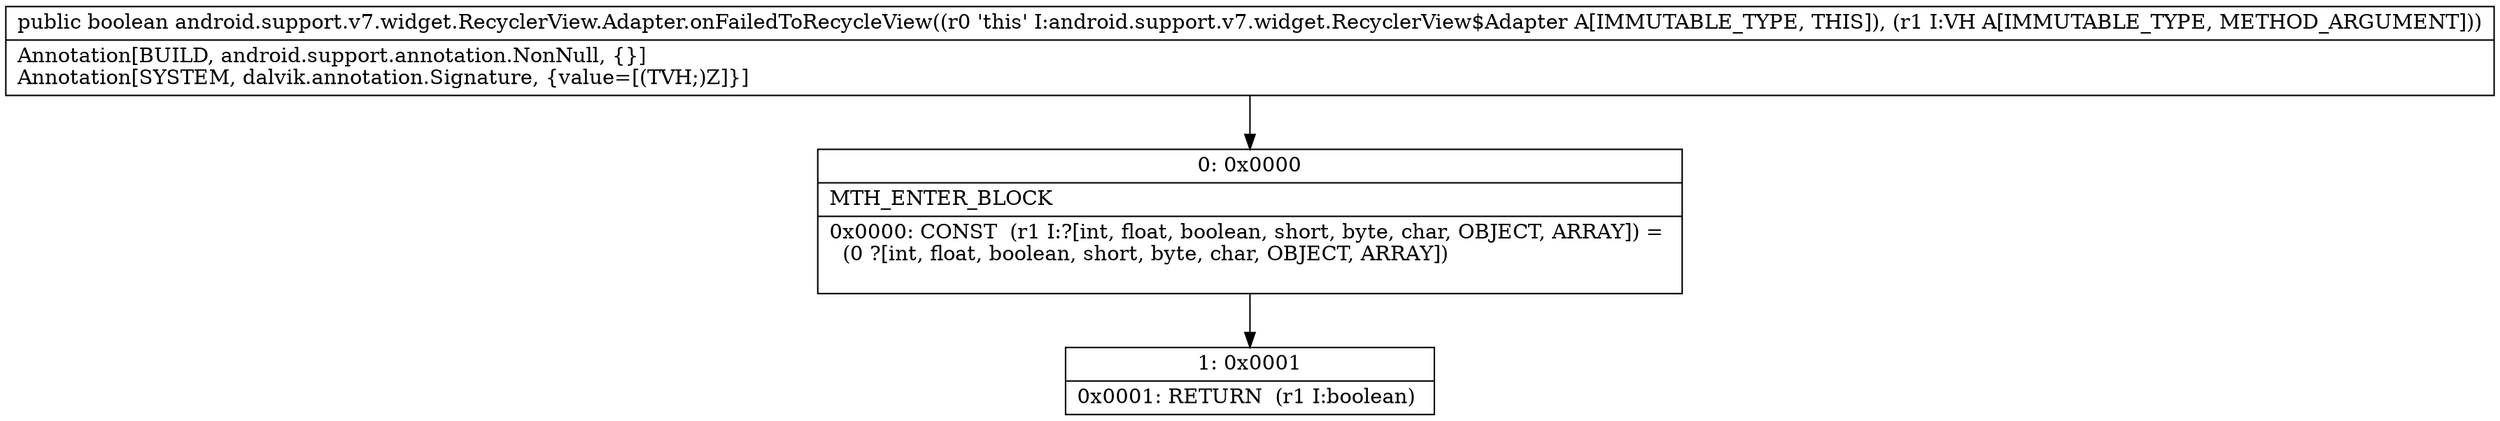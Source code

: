 digraph "CFG forandroid.support.v7.widget.RecyclerView.Adapter.onFailedToRecycleView(Landroid\/support\/v7\/widget\/RecyclerView$ViewHolder;)Z" {
Node_0 [shape=record,label="{0\:\ 0x0000|MTH_ENTER_BLOCK\l|0x0000: CONST  (r1 I:?[int, float, boolean, short, byte, char, OBJECT, ARRAY]) = \l  (0 ?[int, float, boolean, short, byte, char, OBJECT, ARRAY])\l \l}"];
Node_1 [shape=record,label="{1\:\ 0x0001|0x0001: RETURN  (r1 I:boolean) \l}"];
MethodNode[shape=record,label="{public boolean android.support.v7.widget.RecyclerView.Adapter.onFailedToRecycleView((r0 'this' I:android.support.v7.widget.RecyclerView$Adapter A[IMMUTABLE_TYPE, THIS]), (r1 I:VH A[IMMUTABLE_TYPE, METHOD_ARGUMENT]))  | Annotation[BUILD, android.support.annotation.NonNull, \{\}]\lAnnotation[SYSTEM, dalvik.annotation.Signature, \{value=[(TVH;)Z]\}]\l}"];
MethodNode -> Node_0;
Node_0 -> Node_1;
}

